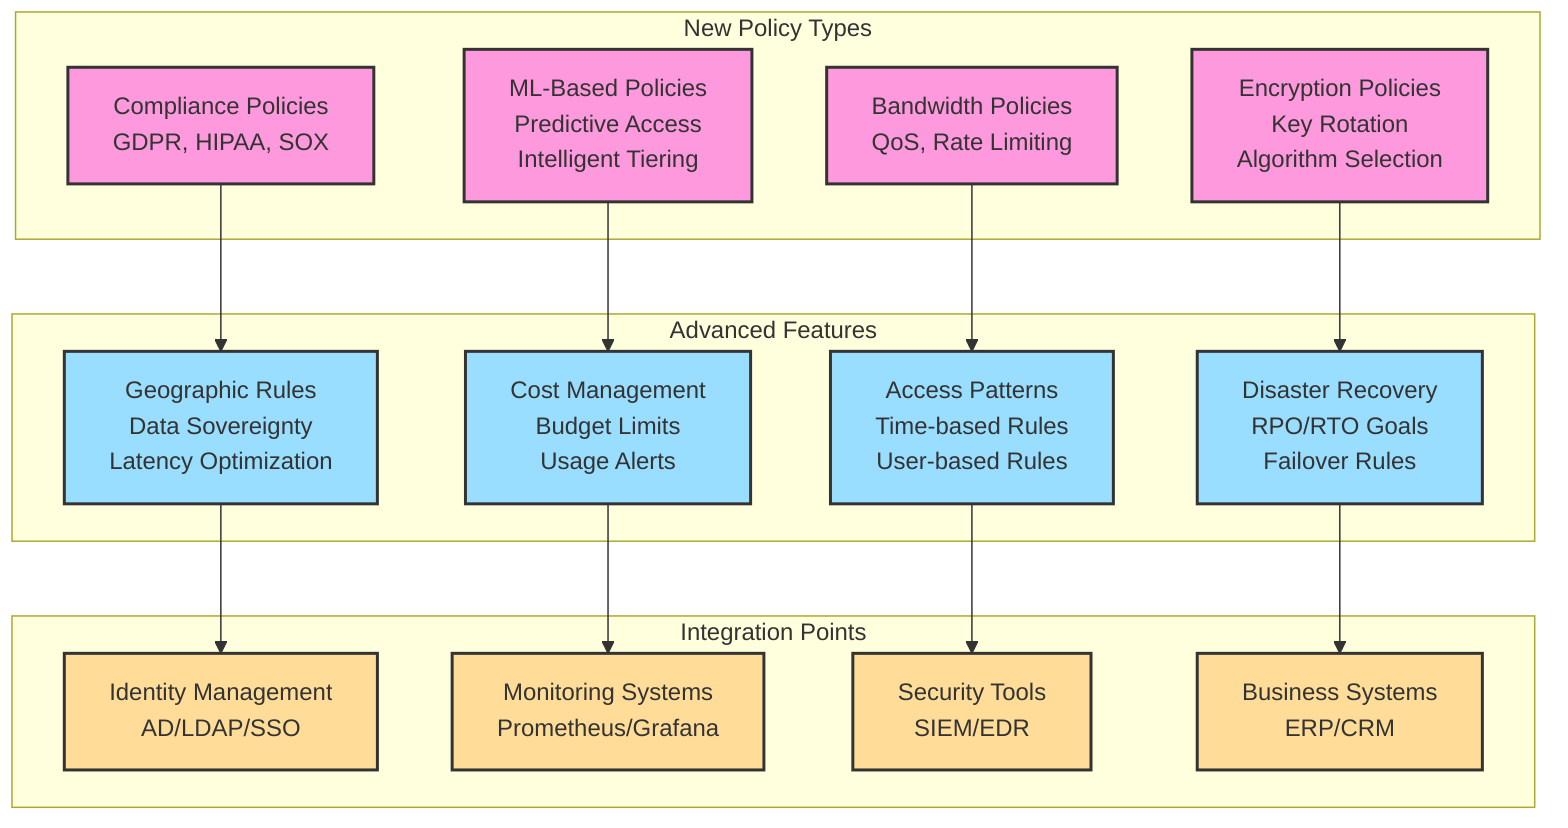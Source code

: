 graph TB
    subgraph "New Policy Types"
        P1[Compliance Policies<br/>GDPR, HIPAA, SOX]
        P2[ML-Based Policies<br/>Predictive Access<br/>Intelligent Tiering]
        P3[Bandwidth Policies<br/>QoS, Rate Limiting]
        P4[Encryption Policies<br/>Key Rotation<br/>Algorithm Selection]
    end

    subgraph "Advanced Features"
        F1[Geographic Rules<br/>Data Sovereignty<br/>Latency Optimization]
        F2[Cost Management<br/>Budget Limits<br/>Usage Alerts]
        F3[Access Patterns<br/>Time-based Rules<br/>User-based Rules]
        F4[Disaster Recovery<br/>RPO/RTO Goals<br/>Failover Rules]
    end

    subgraph "Integration Points"
        I1[Identity Management<br/>AD/LDAP/SSO]
        I2[Monitoring Systems<br/>Prometheus/Grafana]
        I3[Security Tools<br/>SIEM/EDR]
        I4[Business Systems<br/>ERP/CRM]
    end

    P1 --> F1
    P2 --> F2
    P3 --> F3
    P4 --> F4

    F1 --> I1
    F2 --> I2
    F3 --> I3
    F4 --> I4

    style P1 fill:#f9d,stroke:#333,stroke-width:2px
    style P2 fill:#f9d,stroke:#333,stroke-width:2px
    style P3 fill:#f9d,stroke:#333,stroke-width:2px
    style P4 fill:#f9d,stroke:#333,stroke-width:2px

    style F1 fill:#9df,stroke:#333,stroke-width:2px
    style F2 fill:#9df,stroke:#333,stroke-width:2px
    style F3 fill:#9df,stroke:#333,stroke-width:2px
    style F4 fill:#9df,stroke:#333,stroke-width:2px

    style I1 fill:#fd9,stroke:#333,stroke-width:2px
    style I2 fill:#fd9,stroke:#333,stroke-width:2px
    style I3 fill:#fd9,stroke:#333,stroke-width:2px
    style I4 fill:#fd9,stroke:#333,stroke-width:2px